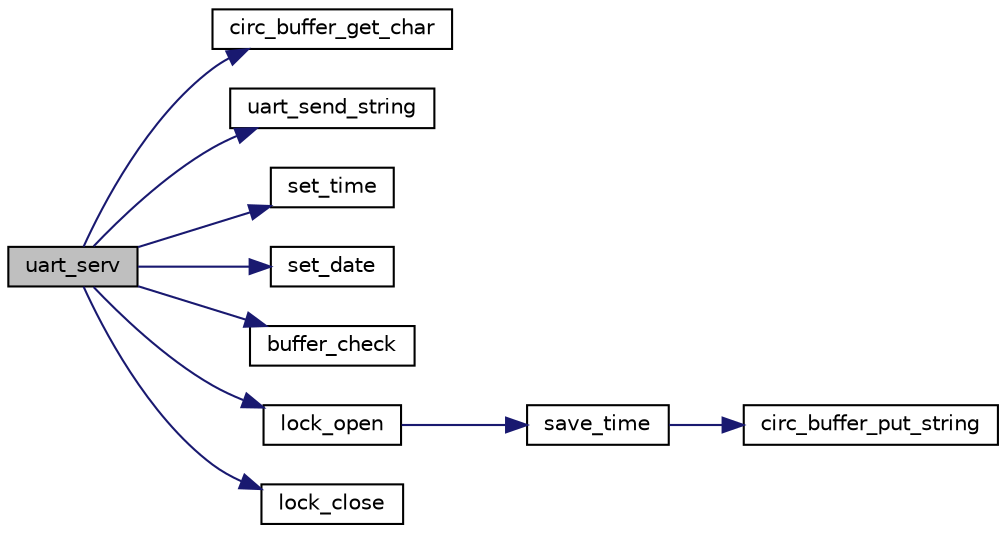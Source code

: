 digraph "uart_serv"
{
  edge [fontname="Helvetica",fontsize="10",labelfontname="Helvetica",labelfontsize="10"];
  node [fontname="Helvetica",fontsize="10",shape=record];
  rankdir="LR";
  Node7 [label="uart_serv",height=0.2,width=0.4,color="black", fillcolor="grey75", style="filled", fontcolor="black"];
  Node7 -> Node8 [color="midnightblue",fontsize="10",style="solid",fontname="Helvetica"];
  Node8 [label="circ_buffer_get_char",height=0.2,width=0.4,color="black", fillcolor="white", style="filled",URL="$circular__buffer_8c.html#a28f5578f75c7960a29b69026b32b6c49",tooltip="Get string from circular buffer. "];
  Node7 -> Node9 [color="midnightblue",fontsize="10",style="solid",fontname="Helvetica"];
  Node9 [label="uart_send_string",height=0.2,width=0.4,color="black", fillcolor="white", style="filled",URL="$uart_8c.html#ac165c56328ee5c1e15e57cc925962de9",tooltip="Send string via uart protocol. "];
  Node7 -> Node10 [color="midnightblue",fontsize="10",style="solid",fontname="Helvetica"];
  Node10 [label="set_time",height=0.2,width=0.4,color="black", fillcolor="white", style="filled",URL="$rtc_8c.html#a3c756abab1bfcfd1a3aefc9a05e0fb51",tooltip="Set time in RTC module. "];
  Node7 -> Node11 [color="midnightblue",fontsize="10",style="solid",fontname="Helvetica"];
  Node11 [label="set_date",height=0.2,width=0.4,color="black", fillcolor="white", style="filled",URL="$rtc_8c.html#a325d311d81ecdca14439e975af0b3d7e",tooltip="Set data in RTC module. "];
  Node7 -> Node12 [color="midnightblue",fontsize="10",style="solid",fontname="Helvetica"];
  Node12 [label="buffer_check",height=0.2,width=0.4,color="black", fillcolor="white", style="filled",URL="$circular__buffer_8c.html#a85b96695370782cfe63add97e6deaaf9",tooltip="Check if buffer is the same as code. "];
  Node7 -> Node13 [color="midnightblue",fontsize="10",style="solid",fontname="Helvetica"];
  Node13 [label="lock_open",height=0.2,width=0.4,color="black", fillcolor="white", style="filled",URL="$main_8c.html#a5909ba9796e1df46a09c85afad0f15b5"];
  Node13 -> Node14 [color="midnightblue",fontsize="10",style="solid",fontname="Helvetica"];
  Node14 [label="save_time",height=0.2,width=0.4,color="black", fillcolor="white", style="filled",URL="$rtc_8c.html#a81416d3d66f360b5c99e4d7648749394",tooltip="Save date and time in circ_buffer_2d. "];
  Node14 -> Node15 [color="midnightblue",fontsize="10",style="solid",fontname="Helvetica"];
  Node15 [label="circ_buffer_put_string",height=0.2,width=0.4,color="black", fillcolor="white", style="filled",URL="$circular__buffer_8c.html#a34a47ceaa3cf27b3da4120450ec0d9d8",tooltip="Put string in circular buffer. "];
  Node7 -> Node16 [color="midnightblue",fontsize="10",style="solid",fontname="Helvetica"];
  Node16 [label="lock_close",height=0.2,width=0.4,color="black", fillcolor="white", style="filled",URL="$main_8c.html#aae72b3fd9d47f4b4a08ba27fb631ab41"];
}
